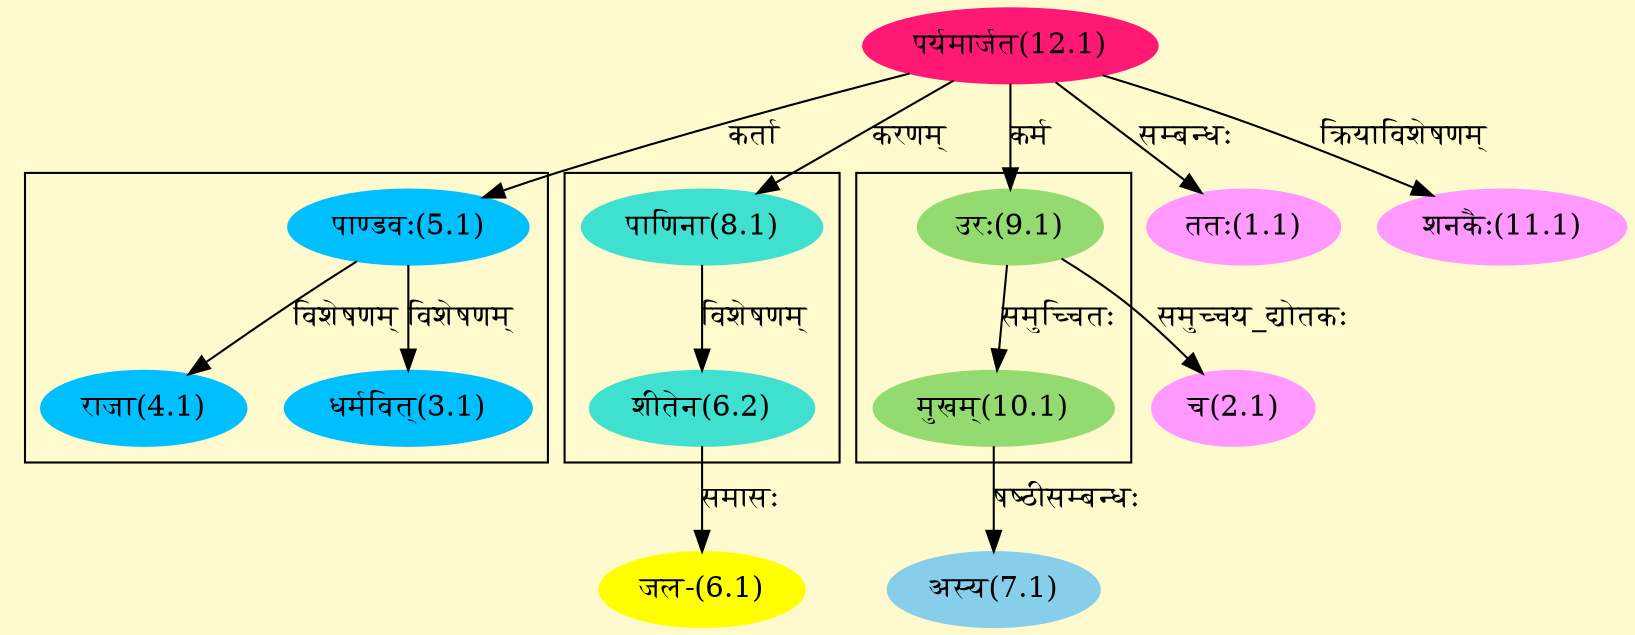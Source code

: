 digraph G{
rankdir=BT;
 compound=true;
 bgcolor="lemonchiffon1";

subgraph cluster_1{
Node3_1 [style=filled, color="#00BFFF" label = "धर्मवित्(3.1)"]
Node5_1 [style=filled, color="#00BFFF" label = "पाण्डवः(5.1)"]
Node4_1 [style=filled, color="#00BFFF" label = "राजा(4.1)"]

}

subgraph cluster_2{
Node6_2 [style=filled, color="#40E0D0" label = "शीतेन(6.2)"]
Node8_1 [style=filled, color="#40E0D0" label = "पाणिना(8.1)"]

}

subgraph cluster_3{
Node10_1 [style=filled, color="#93DB70" label = "मुखम्(10.1)"]
Node9_1 [style=filled, color="#93DB70" label = "उरः(9.1)"]

}
Node1_1 [style=filled, color="#FF99FF" label = "ततः(1.1)"]
Node12_1 [style=filled, color="#FF1975" label = "पर्यमार्जत(12.1)"]
Node2_1 [style=filled, color="#FF99FF" label = "च(2.1)"]
Node9_1 [style=filled, color="#93DB70" label = "उरः(9.1)"]
Node5_1 [style=filled, color="#00BFFF" label = "पाण्डवः(5.1)"]
Node6_1 [style=filled, color="#FFFF00" label = "जल-(6.1)"]
Node6_2 [style=filled, color="#40E0D0" label = "शीतेन(6.2)"]
Node7_1 [style=filled, color="#87CEEB" label = "अस्य(7.1)"]
Node10_1 [style=filled, color="#93DB70" label = "मुखम्(10.1)"]
Node8_1 [style=filled, color="#40E0D0" label = "पाणिना(8.1)"]
Node11_1 [style=filled, color="#FF99FF" label = "शनकैः(11.1)"]
/* Start of Relations section */

Node1_1 -> Node12_1 [  label="सम्बन्धः"  dir="back" ]
Node2_1 -> Node9_1 [  label="समुच्चय_द्योतकः"  dir="back" ]
Node3_1 -> Node5_1 [  label="विशेषणम्"  dir="back" ]
Node4_1 -> Node5_1 [  label="विशेषणम्"  dir="back" ]
Node5_1 -> Node12_1 [  label="कर्ता"  dir="back" ]
Node6_1 -> Node6_2 [  label="समासः"  dir="back" ]
Node6_2 -> Node8_1 [  label="विशेषणम्"  dir="back" ]
Node7_1 -> Node10_1 [  label="षष्ठीसम्बन्धः"  dir="back" ]
Node8_1 -> Node12_1 [  label="करणम्"  dir="back" ]
Node9_1 -> Node12_1 [  label="कर्म"  dir="back" ]
Node10_1 -> Node9_1 [  label="समुच्चितः"  dir="back" ]
Node11_1 -> Node12_1 [  label="क्रियाविशेषणम्"  dir="back" ]
}

